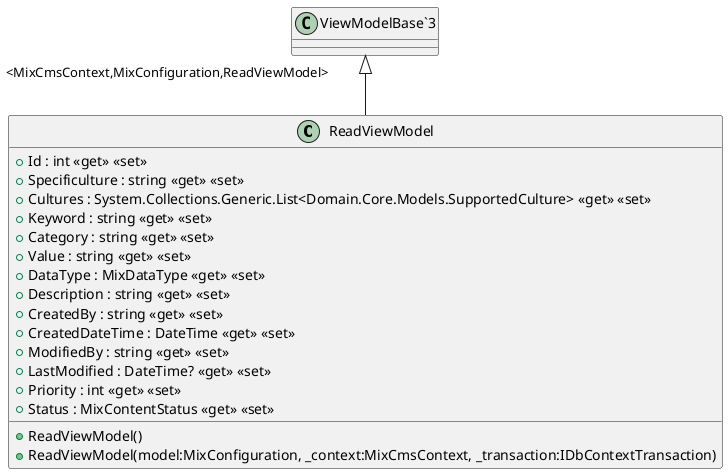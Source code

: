 @startuml
class ReadViewModel {
    + Id : int <<get>> <<set>>
    + Specificulture : string <<get>> <<set>>
    + Cultures : System.Collections.Generic.List<Domain.Core.Models.SupportedCulture> <<get>> <<set>>
    + Keyword : string <<get>> <<set>>
    + Category : string <<get>> <<set>>
    + Value : string <<get>> <<set>>
    + DataType : MixDataType <<get>> <<set>>
    + Description : string <<get>> <<set>>
    + CreatedBy : string <<get>> <<set>>
    + CreatedDateTime : DateTime <<get>> <<set>>
    + ModifiedBy : string <<get>> <<set>>
    + LastModified : DateTime? <<get>> <<set>>
    + Priority : int <<get>> <<set>>
    + Status : MixContentStatus <<get>> <<set>>
    + ReadViewModel()
    + ReadViewModel(model:MixConfiguration, _context:MixCmsContext, _transaction:IDbContextTransaction)
}
"ViewModelBase`3" "<MixCmsContext,MixConfiguration,ReadViewModel>" <|-- ReadViewModel
@enduml
